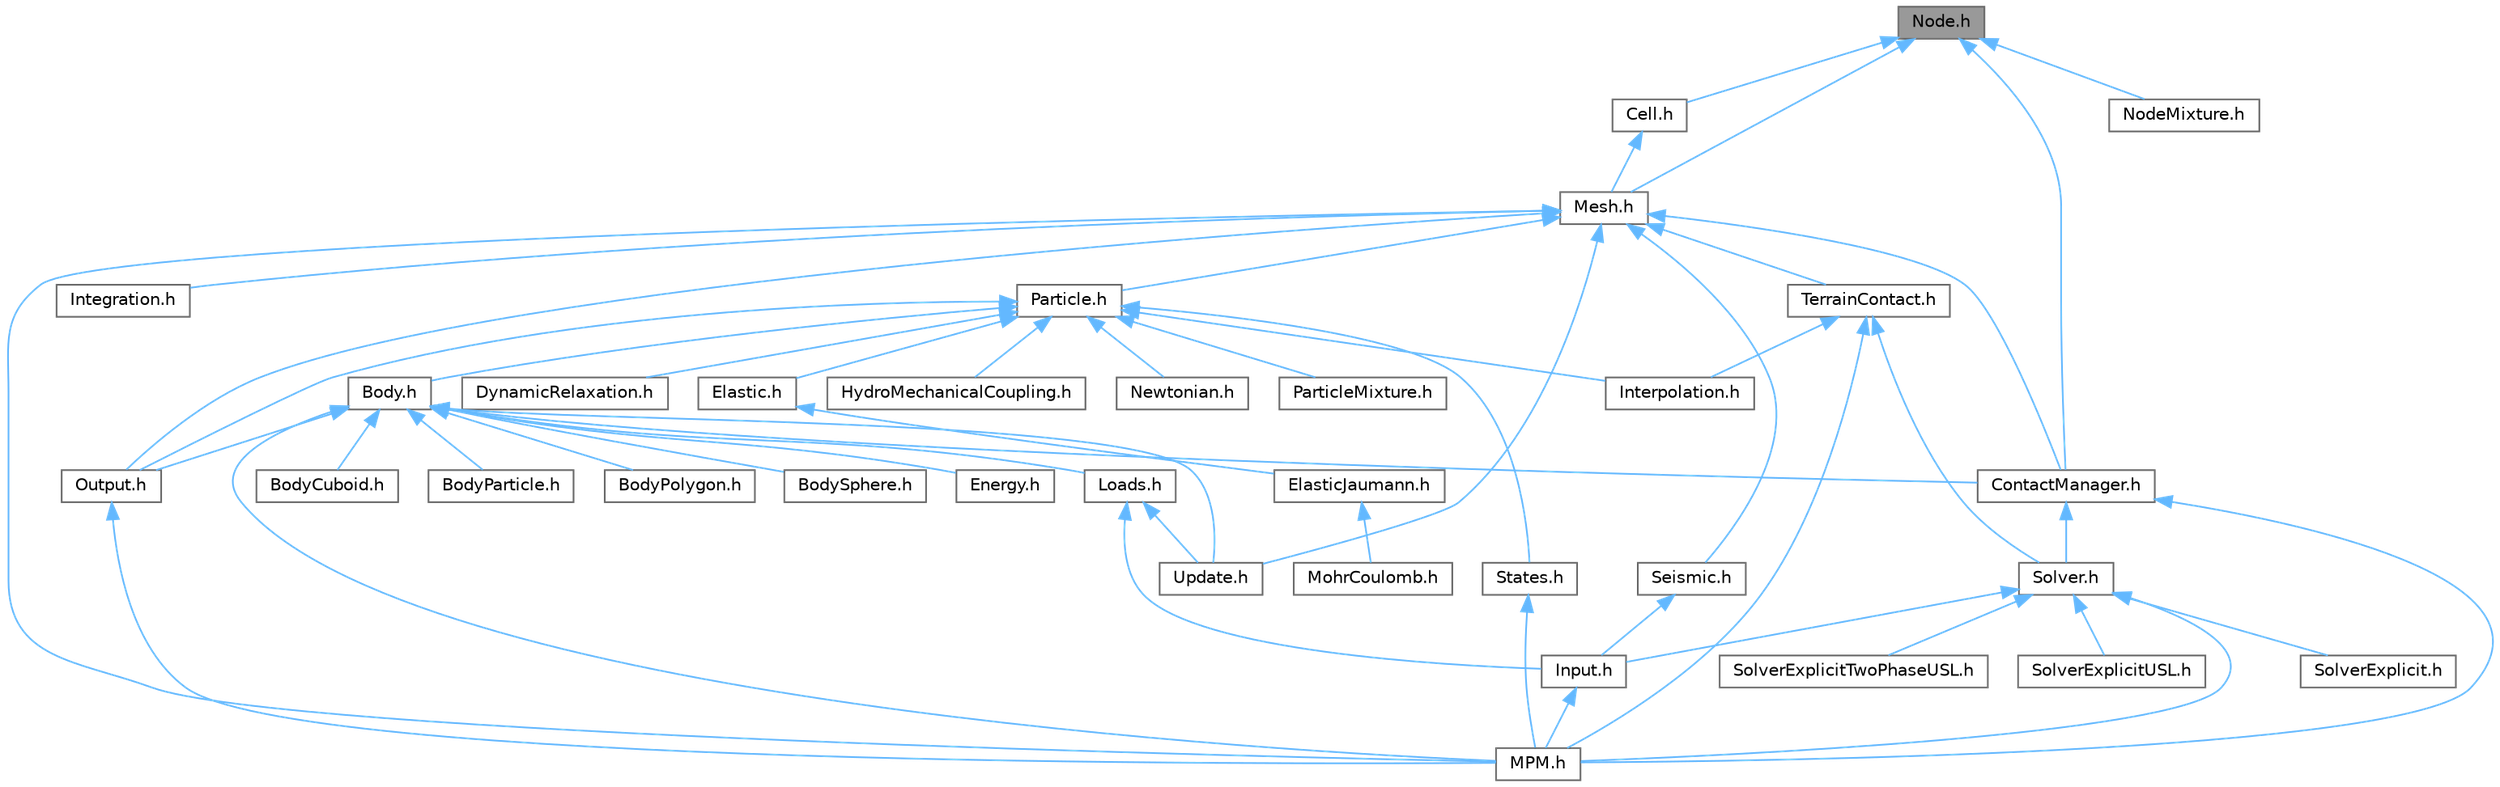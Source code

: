 digraph "Node.h"
{
 // LATEX_PDF_SIZE
  bgcolor="transparent";
  edge [fontname=Helvetica,fontsize=10,labelfontname=Helvetica,labelfontsize=10];
  node [fontname=Helvetica,fontsize=10,shape=box,height=0.2,width=0.4];
  Node1 [id="Node000001",label="Node.h",height=0.2,width=0.4,color="gray40", fillcolor="grey60", style="filled", fontcolor="black",tooltip=" "];
  Node1 -> Node2 [id="edge1_Node000001_Node000002",dir="back",color="steelblue1",style="solid",tooltip=" "];
  Node2 [id="Node000002",label="Cell.h",height=0.2,width=0.4,color="grey40", fillcolor="white", style="filled",URL="$Cell_8h.html",tooltip=" "];
  Node2 -> Node3 [id="edge2_Node000002_Node000003",dir="back",color="steelblue1",style="solid",tooltip=" "];
  Node3 [id="Node000003",label="Mesh.h",height=0.2,width=0.4,color="grey40", fillcolor="white", style="filled",URL="$Mesh_8h.html",tooltip=" "];
  Node3 -> Node4 [id="edge3_Node000003_Node000004",dir="back",color="steelblue1",style="solid",tooltip=" "];
  Node4 [id="Node000004",label="ContactManager.h",height=0.2,width=0.4,color="grey40", fillcolor="white", style="filled",URL="$ContactManager_8h.html",tooltip=" "];
  Node4 -> Node5 [id="edge4_Node000004_Node000005",dir="back",color="steelblue1",style="solid",tooltip=" "];
  Node5 [id="Node000005",label="MPM.h",height=0.2,width=0.4,color="grey40", fillcolor="white", style="filled",URL="$MPM_8h.html",tooltip=" "];
  Node4 -> Node6 [id="edge5_Node000004_Node000006",dir="back",color="steelblue1",style="solid",tooltip=" "];
  Node6 [id="Node000006",label="Solver.h",height=0.2,width=0.4,color="grey40", fillcolor="white", style="filled",URL="$Solver_8h.html",tooltip=" "];
  Node6 -> Node7 [id="edge6_Node000006_Node000007",dir="back",color="steelblue1",style="solid",tooltip=" "];
  Node7 [id="Node000007",label="Input.h",height=0.2,width=0.4,color="grey40", fillcolor="white", style="filled",URL="$Input_8h.html",tooltip=" "];
  Node7 -> Node5 [id="edge7_Node000007_Node000005",dir="back",color="steelblue1",style="solid",tooltip=" "];
  Node6 -> Node5 [id="edge8_Node000006_Node000005",dir="back",color="steelblue1",style="solid",tooltip=" "];
  Node6 -> Node8 [id="edge9_Node000006_Node000008",dir="back",color="steelblue1",style="solid",tooltip=" "];
  Node8 [id="Node000008",label="SolverExplicit.h",height=0.2,width=0.4,color="grey40", fillcolor="white", style="filled",URL="$SolverExplicit_8h.html",tooltip=" "];
  Node6 -> Node9 [id="edge10_Node000006_Node000009",dir="back",color="steelblue1",style="solid",tooltip=" "];
  Node9 [id="Node000009",label="SolverExplicitTwoPhaseUSL.h",height=0.2,width=0.4,color="grey40", fillcolor="white", style="filled",URL="$SolverExplicitTwoPhaseUSL_8h.html",tooltip=" "];
  Node6 -> Node10 [id="edge11_Node000006_Node000010",dir="back",color="steelblue1",style="solid",tooltip=" "];
  Node10 [id="Node000010",label="SolverExplicitUSL.h",height=0.2,width=0.4,color="grey40", fillcolor="white", style="filled",URL="$SolverExplicitUSL_8h.html",tooltip=" "];
  Node3 -> Node11 [id="edge12_Node000003_Node000011",dir="back",color="steelblue1",style="solid",tooltip=" "];
  Node11 [id="Node000011",label="Integration.h",height=0.2,width=0.4,color="grey40", fillcolor="white", style="filled",URL="$Integration_8h.html",tooltip=" "];
  Node3 -> Node5 [id="edge13_Node000003_Node000005",dir="back",color="steelblue1",style="solid",tooltip=" "];
  Node3 -> Node12 [id="edge14_Node000003_Node000012",dir="back",color="steelblue1",style="solid",tooltip=" "];
  Node12 [id="Node000012",label="Output.h",height=0.2,width=0.4,color="grey40", fillcolor="white", style="filled",URL="$Output_8h.html",tooltip=" "];
  Node12 -> Node5 [id="edge15_Node000012_Node000005",dir="back",color="steelblue1",style="solid",tooltip=" "];
  Node3 -> Node13 [id="edge16_Node000003_Node000013",dir="back",color="steelblue1",style="solid",tooltip=" "];
  Node13 [id="Node000013",label="Particle.h",height=0.2,width=0.4,color="grey40", fillcolor="white", style="filled",URL="$Particle_8h.html",tooltip=" "];
  Node13 -> Node14 [id="edge17_Node000013_Node000014",dir="back",color="steelblue1",style="solid",tooltip=" "];
  Node14 [id="Node000014",label="Body.h",height=0.2,width=0.4,color="grey40", fillcolor="white", style="filled",URL="$Body_8h.html",tooltip=" "];
  Node14 -> Node15 [id="edge18_Node000014_Node000015",dir="back",color="steelblue1",style="solid",tooltip=" "];
  Node15 [id="Node000015",label="BodyCuboid.h",height=0.2,width=0.4,color="grey40", fillcolor="white", style="filled",URL="$BodyCuboid_8h.html",tooltip=" "];
  Node14 -> Node16 [id="edge19_Node000014_Node000016",dir="back",color="steelblue1",style="solid",tooltip=" "];
  Node16 [id="Node000016",label="BodyParticle.h",height=0.2,width=0.4,color="grey40", fillcolor="white", style="filled",URL="$BodyParticle_8h.html",tooltip=" "];
  Node14 -> Node17 [id="edge20_Node000014_Node000017",dir="back",color="steelblue1",style="solid",tooltip=" "];
  Node17 [id="Node000017",label="BodyPolygon.h",height=0.2,width=0.4,color="grey40", fillcolor="white", style="filled",URL="$BodyPolygon_8h.html",tooltip=" "];
  Node14 -> Node18 [id="edge21_Node000014_Node000018",dir="back",color="steelblue1",style="solid",tooltip=" "];
  Node18 [id="Node000018",label="BodySphere.h",height=0.2,width=0.4,color="grey40", fillcolor="white", style="filled",URL="$BodySphere_8h.html",tooltip=" "];
  Node14 -> Node4 [id="edge22_Node000014_Node000004",dir="back",color="steelblue1",style="solid",tooltip=" "];
  Node14 -> Node19 [id="edge23_Node000014_Node000019",dir="back",color="steelblue1",style="solid",tooltip=" "];
  Node19 [id="Node000019",label="Energy.h",height=0.2,width=0.4,color="grey40", fillcolor="white", style="filled",URL="$Energy_8h.html",tooltip=" "];
  Node14 -> Node20 [id="edge24_Node000014_Node000020",dir="back",color="steelblue1",style="solid",tooltip=" "];
  Node20 [id="Node000020",label="Loads.h",height=0.2,width=0.4,color="grey40", fillcolor="white", style="filled",URL="$Loads_8h.html",tooltip=" "];
  Node20 -> Node7 [id="edge25_Node000020_Node000007",dir="back",color="steelblue1",style="solid",tooltip=" "];
  Node20 -> Node21 [id="edge26_Node000020_Node000021",dir="back",color="steelblue1",style="solid",tooltip=" "];
  Node21 [id="Node000021",label="Update.h",height=0.2,width=0.4,color="grey40", fillcolor="white", style="filled",URL="$Update_8h.html",tooltip=" "];
  Node14 -> Node5 [id="edge27_Node000014_Node000005",dir="back",color="steelblue1",style="solid",tooltip=" "];
  Node14 -> Node12 [id="edge28_Node000014_Node000012",dir="back",color="steelblue1",style="solid",tooltip=" "];
  Node14 -> Node21 [id="edge29_Node000014_Node000021",dir="back",color="steelblue1",style="solid",tooltip=" "];
  Node13 -> Node22 [id="edge30_Node000013_Node000022",dir="back",color="steelblue1",style="solid",tooltip=" "];
  Node22 [id="Node000022",label="DynamicRelaxation.h",height=0.2,width=0.4,color="grey40", fillcolor="white", style="filled",URL="$DynamicRelaxation_8h.html",tooltip=" "];
  Node13 -> Node23 [id="edge31_Node000013_Node000023",dir="back",color="steelblue1",style="solid",tooltip=" "];
  Node23 [id="Node000023",label="Elastic.h",height=0.2,width=0.4,color="grey40", fillcolor="white", style="filled",URL="$Elastic_8h.html",tooltip=" "];
  Node23 -> Node24 [id="edge32_Node000023_Node000024",dir="back",color="steelblue1",style="solid",tooltip=" "];
  Node24 [id="Node000024",label="ElasticJaumann.h",height=0.2,width=0.4,color="grey40", fillcolor="white", style="filled",URL="$ElasticJaumann_8h.html",tooltip=" "];
  Node24 -> Node25 [id="edge33_Node000024_Node000025",dir="back",color="steelblue1",style="solid",tooltip=" "];
  Node25 [id="Node000025",label="MohrCoulomb.h",height=0.2,width=0.4,color="grey40", fillcolor="white", style="filled",URL="$MohrCoulomb_8h.html",tooltip=" "];
  Node13 -> Node26 [id="edge34_Node000013_Node000026",dir="back",color="steelblue1",style="solid",tooltip=" "];
  Node26 [id="Node000026",label="HydroMechanicalCoupling.h",height=0.2,width=0.4,color="grey40", fillcolor="white", style="filled",URL="$HydroMechanicalCoupling_8h.html",tooltip=" "];
  Node13 -> Node27 [id="edge35_Node000013_Node000027",dir="back",color="steelblue1",style="solid",tooltip=" "];
  Node27 [id="Node000027",label="Interpolation.h",height=0.2,width=0.4,color="grey40", fillcolor="white", style="filled",URL="$Interpolation_8h.html",tooltip=" "];
  Node13 -> Node28 [id="edge36_Node000013_Node000028",dir="back",color="steelblue1",style="solid",tooltip=" "];
  Node28 [id="Node000028",label="Newtonian.h",height=0.2,width=0.4,color="grey40", fillcolor="white", style="filled",URL="$Newtonian_8h.html",tooltip=" "];
  Node13 -> Node12 [id="edge37_Node000013_Node000012",dir="back",color="steelblue1",style="solid",tooltip=" "];
  Node13 -> Node29 [id="edge38_Node000013_Node000029",dir="back",color="steelblue1",style="solid",tooltip=" "];
  Node29 [id="Node000029",label="ParticleMixture.h",height=0.2,width=0.4,color="grey40", fillcolor="white", style="filled",URL="$ParticleMixture_8h.html",tooltip=" "];
  Node13 -> Node30 [id="edge39_Node000013_Node000030",dir="back",color="steelblue1",style="solid",tooltip=" "];
  Node30 [id="Node000030",label="States.h",height=0.2,width=0.4,color="grey40", fillcolor="white", style="filled",URL="$States_8h.html",tooltip=" "];
  Node30 -> Node5 [id="edge40_Node000030_Node000005",dir="back",color="steelblue1",style="solid",tooltip=" "];
  Node3 -> Node31 [id="edge41_Node000003_Node000031",dir="back",color="steelblue1",style="solid",tooltip=" "];
  Node31 [id="Node000031",label="Seismic.h",height=0.2,width=0.4,color="grey40", fillcolor="white", style="filled",URL="$Seismic_8h.html",tooltip=" "];
  Node31 -> Node7 [id="edge42_Node000031_Node000007",dir="back",color="steelblue1",style="solid",tooltip=" "];
  Node3 -> Node32 [id="edge43_Node000003_Node000032",dir="back",color="steelblue1",style="solid",tooltip=" "];
  Node32 [id="Node000032",label="TerrainContact.h",height=0.2,width=0.4,color="grey40", fillcolor="white", style="filled",URL="$TerrainContact_8h.html",tooltip=" "];
  Node32 -> Node27 [id="edge44_Node000032_Node000027",dir="back",color="steelblue1",style="solid",tooltip=" "];
  Node32 -> Node5 [id="edge45_Node000032_Node000005",dir="back",color="steelblue1",style="solid",tooltip=" "];
  Node32 -> Node6 [id="edge46_Node000032_Node000006",dir="back",color="steelblue1",style="solid",tooltip=" "];
  Node3 -> Node21 [id="edge47_Node000003_Node000021",dir="back",color="steelblue1",style="solid",tooltip=" "];
  Node1 -> Node4 [id="edge48_Node000001_Node000004",dir="back",color="steelblue1",style="solid",tooltip=" "];
  Node1 -> Node3 [id="edge49_Node000001_Node000003",dir="back",color="steelblue1",style="solid",tooltip=" "];
  Node1 -> Node33 [id="edge50_Node000001_Node000033",dir="back",color="steelblue1",style="solid",tooltip=" "];
  Node33 [id="Node000033",label="NodeMixture.h",height=0.2,width=0.4,color="grey40", fillcolor="white", style="filled",URL="$NodeMixture_8h.html",tooltip=" "];
}
